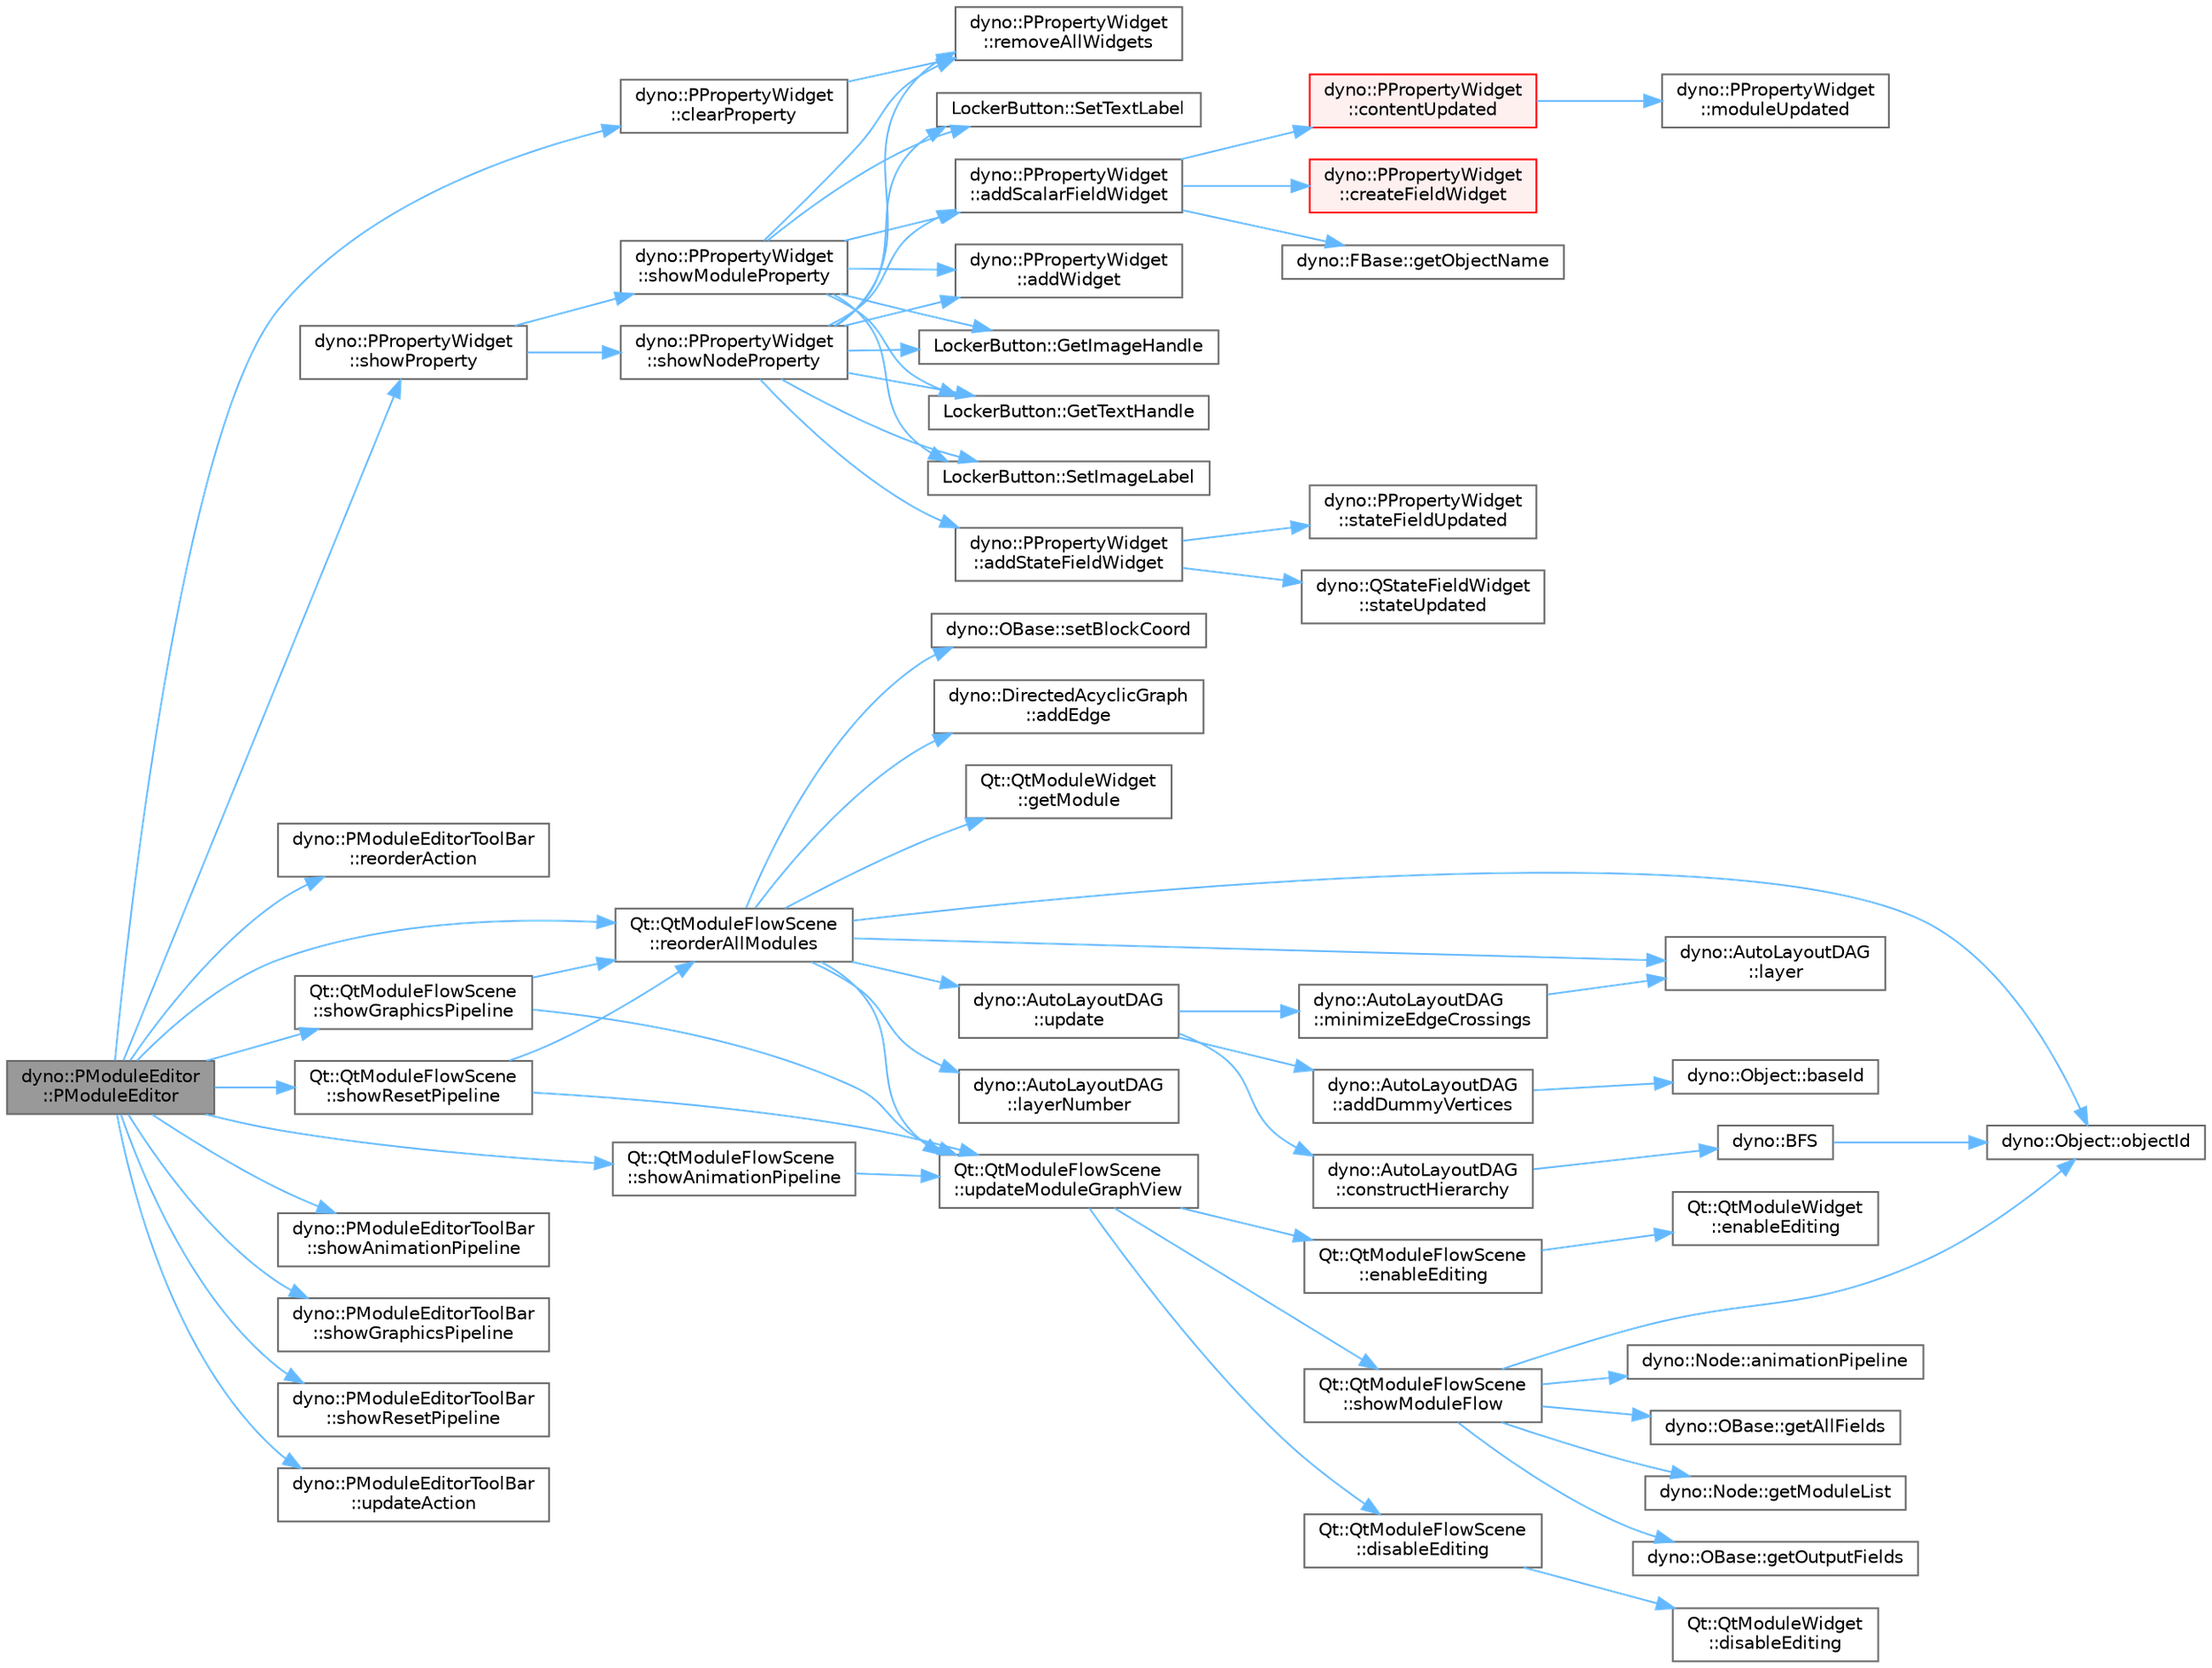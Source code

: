 digraph "dyno::PModuleEditor::PModuleEditor"
{
 // LATEX_PDF_SIZE
  bgcolor="transparent";
  edge [fontname=Helvetica,fontsize=10,labelfontname=Helvetica,labelfontsize=10];
  node [fontname=Helvetica,fontsize=10,shape=box,height=0.2,width=0.4];
  rankdir="LR";
  Node1 [id="Node000001",label="dyno::PModuleEditor\l::PModuleEditor",height=0.2,width=0.4,color="gray40", fillcolor="grey60", style="filled", fontcolor="black",tooltip=" "];
  Node1 -> Node2 [id="edge1_Node000001_Node000002",color="steelblue1",style="solid",tooltip=" "];
  Node2 [id="Node000002",label="dyno::PPropertyWidget\l::clearProperty",height=0.2,width=0.4,color="grey40", fillcolor="white", style="filled",URL="$classdyno_1_1_p_property_widget.html#a60e1d57db756fc1fe7cb72e345b2df9b",tooltip=" "];
  Node2 -> Node3 [id="edge2_Node000002_Node000003",color="steelblue1",style="solid",tooltip=" "];
  Node3 [id="Node000003",label="dyno::PPropertyWidget\l::removeAllWidgets",height=0.2,width=0.4,color="grey40", fillcolor="white", style="filled",URL="$classdyno_1_1_p_property_widget.html#a2f5db7f7dc59c1f9cc0dcb0cf551771e",tooltip=" "];
  Node1 -> Node4 [id="edge3_Node000001_Node000004",color="steelblue1",style="solid",tooltip=" "];
  Node4 [id="Node000004",label="dyno::PModuleEditorToolBar\l::reorderAction",height=0.2,width=0.4,color="grey40", fillcolor="white", style="filled",URL="$classdyno_1_1_p_module_editor_tool_bar.html#ad2d8851721c77087e1dc2452a6a8ffd3",tooltip=" "];
  Node1 -> Node5 [id="edge4_Node000001_Node000005",color="steelblue1",style="solid",tooltip=" "];
  Node5 [id="Node000005",label="Qt::QtModuleFlowScene\l::reorderAllModules",height=0.2,width=0.4,color="grey40", fillcolor="white", style="filled",URL="$class_qt_1_1_qt_module_flow_scene.html#a0213026fd0192eca76280c076f49b7da",tooltip=" "];
  Node5 -> Node6 [id="edge5_Node000005_Node000006",color="steelblue1",style="solid",tooltip=" "];
  Node6 [id="Node000006",label="dyno::DirectedAcyclicGraph\l::addEdge",height=0.2,width=0.4,color="grey40", fillcolor="white", style="filled",URL="$classdyno_1_1_directed_acyclic_graph.html#a4e9908833fad4fe38c120b09e55c4c21",tooltip=" "];
  Node5 -> Node7 [id="edge6_Node000005_Node000007",color="steelblue1",style="solid",tooltip=" "];
  Node7 [id="Node000007",label="Qt::QtModuleWidget\l::getModule",height=0.2,width=0.4,color="grey40", fillcolor="white", style="filled",URL="$class_qt_1_1_qt_module_widget.html#a0120ba29b5ef37acb4e1fac2c7d5872b",tooltip=" "];
  Node5 -> Node8 [id="edge7_Node000005_Node000008",color="steelblue1",style="solid",tooltip=" "];
  Node8 [id="Node000008",label="dyno::AutoLayoutDAG\l::layer",height=0.2,width=0.4,color="grey40", fillcolor="white", style="filled",URL="$classdyno_1_1_auto_layout_d_a_g.html#ad4b67a9399ee9a81fd99bb9c2891d81c",tooltip=" "];
  Node5 -> Node9 [id="edge8_Node000005_Node000009",color="steelblue1",style="solid",tooltip=" "];
  Node9 [id="Node000009",label="dyno::AutoLayoutDAG\l::layerNumber",height=0.2,width=0.4,color="grey40", fillcolor="white", style="filled",URL="$classdyno_1_1_auto_layout_d_a_g.html#a9f797817faeb0f26be778c6f39520b09",tooltip=" "];
  Node5 -> Node10 [id="edge9_Node000005_Node000010",color="steelblue1",style="solid",tooltip=" "];
  Node10 [id="Node000010",label="dyno::Object::objectId",height=0.2,width=0.4,color="grey40", fillcolor="white", style="filled",URL="$classdyno_1_1_object.html#a5105729f9f9faf65100b999d076418c8",tooltip=" "];
  Node5 -> Node11 [id="edge10_Node000005_Node000011",color="steelblue1",style="solid",tooltip=" "];
  Node11 [id="Node000011",label="dyno::OBase::setBlockCoord",height=0.2,width=0.4,color="grey40", fillcolor="white", style="filled",URL="$classdyno_1_1_o_base.html#a65605cdaab13c46e9f1600711f16277c",tooltip=" "];
  Node5 -> Node12 [id="edge11_Node000005_Node000012",color="steelblue1",style="solid",tooltip=" "];
  Node12 [id="Node000012",label="dyno::AutoLayoutDAG\l::update",height=0.2,width=0.4,color="grey40", fillcolor="white", style="filled",URL="$classdyno_1_1_auto_layout_d_a_g.html#a144ea09d5017263863cd47c9559067bd",tooltip=" "];
  Node12 -> Node13 [id="edge12_Node000012_Node000013",color="steelblue1",style="solid",tooltip=" "];
  Node13 [id="Node000013",label="dyno::AutoLayoutDAG\l::addDummyVertices",height=0.2,width=0.4,color="grey40", fillcolor="white", style="filled",URL="$classdyno_1_1_auto_layout_d_a_g.html#a63fb5cb89703c21d19a262f2110147c9",tooltip=" "];
  Node13 -> Node14 [id="edge13_Node000013_Node000014",color="steelblue1",style="solid",tooltip=" "];
  Node14 [id="Node000014",label="dyno::Object::baseId",height=0.2,width=0.4,color="grey40", fillcolor="white", style="filled",URL="$classdyno_1_1_object.html#a1c74670edfee2018cfa434a0a6380ed5",tooltip="Base Id."];
  Node12 -> Node15 [id="edge14_Node000012_Node000015",color="steelblue1",style="solid",tooltip=" "];
  Node15 [id="Node000015",label="dyno::AutoLayoutDAG\l::constructHierarchy",height=0.2,width=0.4,color="grey40", fillcolor="white", style="filled",URL="$classdyno_1_1_auto_layout_d_a_g.html#abc41454a06023bf8ef05c2ab31622a4e",tooltip=" "];
  Node15 -> Node16 [id="edge15_Node000015_Node000016",color="steelblue1",style="solid",tooltip=" "];
  Node16 [id="Node000016",label="dyno::BFS",height=0.2,width=0.4,color="grey40", fillcolor="white", style="filled",URL="$namespacedyno.html#a2ba944d6c3df427460d95bdad547ba57",tooltip=" "];
  Node16 -> Node10 [id="edge16_Node000016_Node000010",color="steelblue1",style="solid",tooltip=" "];
  Node12 -> Node17 [id="edge17_Node000012_Node000017",color="steelblue1",style="solid",tooltip=" "];
  Node17 [id="Node000017",label="dyno::AutoLayoutDAG\l::minimizeEdgeCrossings",height=0.2,width=0.4,color="grey40", fillcolor="white", style="filled",URL="$classdyno_1_1_auto_layout_d_a_g.html#a413e854742dfe61dae7a0cc66ae5b402",tooltip=" "];
  Node17 -> Node8 [id="edge18_Node000017_Node000008",color="steelblue1",style="solid",tooltip=" "];
  Node5 -> Node18 [id="edge19_Node000005_Node000018",color="steelblue1",style="solid",tooltip=" "];
  Node18 [id="Node000018",label="Qt::QtModuleFlowScene\l::updateModuleGraphView",height=0.2,width=0.4,color="grey40", fillcolor="white", style="filled",URL="$class_qt_1_1_qt_module_flow_scene.html#a5adb4cec576710a317f374c34d0e11b4",tooltip=" "];
  Node18 -> Node19 [id="edge20_Node000018_Node000019",color="steelblue1",style="solid",tooltip=" "];
  Node19 [id="Node000019",label="Qt::QtModuleFlowScene\l::disableEditing",height=0.2,width=0.4,color="grey40", fillcolor="white", style="filled",URL="$class_qt_1_1_qt_module_flow_scene.html#acbab255fddc6494e68f9d7d6ce37e7b3",tooltip=" "];
  Node19 -> Node20 [id="edge21_Node000019_Node000020",color="steelblue1",style="solid",tooltip=" "];
  Node20 [id="Node000020",label="Qt::QtModuleWidget\l::disableEditing",height=0.2,width=0.4,color="grey40", fillcolor="white", style="filled",URL="$class_qt_1_1_qt_module_widget.html#a6d92541b3413d8d0fc1fb4646b59fb8b",tooltip="When disabled, the scenegraph can not be affected by the corresponding GUI."];
  Node18 -> Node21 [id="edge22_Node000018_Node000021",color="steelblue1",style="solid",tooltip=" "];
  Node21 [id="Node000021",label="Qt::QtModuleFlowScene\l::enableEditing",height=0.2,width=0.4,color="grey40", fillcolor="white", style="filled",URL="$class_qt_1_1_qt_module_flow_scene.html#af836a7e6cb53649cf69eceaefffb2422",tooltip=" "];
  Node21 -> Node22 [id="edge23_Node000021_Node000022",color="steelblue1",style="solid",tooltip=" "];
  Node22 [id="Node000022",label="Qt::QtModuleWidget\l::enableEditing",height=0.2,width=0.4,color="grey40", fillcolor="white", style="filled",URL="$class_qt_1_1_qt_module_widget.html#a19b05d51b7d446e13cb50668b43f859d",tooltip="When enabled, the scenegraph can be updated as long as the corresponding GUI is updated."];
  Node18 -> Node23 [id="edge24_Node000018_Node000023",color="steelblue1",style="solid",tooltip=" "];
  Node23 [id="Node000023",label="Qt::QtModuleFlowScene\l::showModuleFlow",height=0.2,width=0.4,color="grey40", fillcolor="white", style="filled",URL="$class_qt_1_1_qt_module_flow_scene.html#ab47d437f682b9803944bd89b8accc29a",tooltip=" "];
  Node23 -> Node24 [id="edge25_Node000023_Node000024",color="steelblue1",style="solid",tooltip=" "];
  Node24 [id="Node000024",label="dyno::Node::animationPipeline",height=0.2,width=0.4,color="grey40", fillcolor="white", style="filled",URL="$classdyno_1_1_node.html#aba92798b2bb44a2afb84042ff83d753e",tooltip=" "];
  Node23 -> Node25 [id="edge26_Node000023_Node000025",color="steelblue1",style="solid",tooltip=" "];
  Node25 [id="Node000025",label="dyno::OBase::getAllFields",height=0.2,width=0.4,color="grey40", fillcolor="white", style="filled",URL="$classdyno_1_1_o_base.html#a26a92dccabfb97f51067aa945606281a",tooltip=" "];
  Node23 -> Node26 [id="edge27_Node000023_Node000026",color="steelblue1",style="solid",tooltip=" "];
  Node26 [id="Node000026",label="dyno::Node::getModuleList",height=0.2,width=0.4,color="grey40", fillcolor="white", style="filled",URL="$classdyno_1_1_node.html#a1d33561dd28263e7e987865f4ce5508e",tooltip=" "];
  Node23 -> Node27 [id="edge28_Node000023_Node000027",color="steelblue1",style="solid",tooltip=" "];
  Node27 [id="Node000027",label="dyno::OBase::getOutputFields",height=0.2,width=0.4,color="grey40", fillcolor="white", style="filled",URL="$classdyno_1_1_o_base.html#a3e429b5c73bc7ae8ef707cd40ac3a2e5",tooltip=" "];
  Node23 -> Node10 [id="edge29_Node000023_Node000010",color="steelblue1",style="solid",tooltip=" "];
  Node1 -> Node28 [id="edge30_Node000001_Node000028",color="steelblue1",style="solid",tooltip=" "];
  Node28 [id="Node000028",label="Qt::QtModuleFlowScene\l::showAnimationPipeline",height=0.2,width=0.4,color="grey40", fillcolor="white", style="filled",URL="$class_qt_1_1_qt_module_flow_scene.html#addeed20a2928406fac8349fc3489ea4a",tooltip=" "];
  Node28 -> Node18 [id="edge31_Node000028_Node000018",color="steelblue1",style="solid",tooltip=" "];
  Node1 -> Node29 [id="edge32_Node000001_Node000029",color="steelblue1",style="solid",tooltip=" "];
  Node29 [id="Node000029",label="dyno::PModuleEditorToolBar\l::showAnimationPipeline",height=0.2,width=0.4,color="grey40", fillcolor="white", style="filled",URL="$classdyno_1_1_p_module_editor_tool_bar.html#a8344d5964459436a5792b406f1c29bc1",tooltip=" "];
  Node1 -> Node30 [id="edge33_Node000001_Node000030",color="steelblue1",style="solid",tooltip=" "];
  Node30 [id="Node000030",label="Qt::QtModuleFlowScene\l::showGraphicsPipeline",height=0.2,width=0.4,color="grey40", fillcolor="white", style="filled",URL="$class_qt_1_1_qt_module_flow_scene.html#acd15be0b4f83b75d7f65d55b58803624",tooltip=" "];
  Node30 -> Node5 [id="edge34_Node000030_Node000005",color="steelblue1",style="solid",tooltip=" "];
  Node30 -> Node18 [id="edge35_Node000030_Node000018",color="steelblue1",style="solid",tooltip=" "];
  Node1 -> Node31 [id="edge36_Node000001_Node000031",color="steelblue1",style="solid",tooltip=" "];
  Node31 [id="Node000031",label="dyno::PModuleEditorToolBar\l::showGraphicsPipeline",height=0.2,width=0.4,color="grey40", fillcolor="white", style="filled",URL="$classdyno_1_1_p_module_editor_tool_bar.html#a51879776ff999e86f0f3c8793af06f50",tooltip=" "];
  Node1 -> Node32 [id="edge37_Node000001_Node000032",color="steelblue1",style="solid",tooltip=" "];
  Node32 [id="Node000032",label="dyno::PPropertyWidget\l::showProperty",height=0.2,width=0.4,color="grey40", fillcolor="white", style="filled",URL="$classdyno_1_1_p_property_widget.html#a0281bbdcdc49deb5b7b2d5ed25f770da",tooltip=" "];
  Node32 -> Node33 [id="edge38_Node000032_Node000033",color="steelblue1",style="solid",tooltip=" "];
  Node33 [id="Node000033",label="dyno::PPropertyWidget\l::showModuleProperty",height=0.2,width=0.4,color="grey40", fillcolor="white", style="filled",URL="$classdyno_1_1_p_property_widget.html#a24ab7e6691eac5b1f620eef9ed66273e",tooltip=" "];
  Node33 -> Node34 [id="edge39_Node000033_Node000034",color="steelblue1",style="solid",tooltip=" "];
  Node34 [id="Node000034",label="dyno::PPropertyWidget\l::addScalarFieldWidget",height=0.2,width=0.4,color="grey40", fillcolor="white", style="filled",URL="$classdyno_1_1_p_property_widget.html#acd088d209386cb84d9a6540507de9228",tooltip=" "];
  Node34 -> Node35 [id="edge40_Node000034_Node000035",color="steelblue1",style="solid",tooltip=" "];
  Node35 [id="Node000035",label="dyno::PPropertyWidget\l::contentUpdated",height=0.2,width=0.4,color="red", fillcolor="#FFF0F0", style="filled",URL="$classdyno_1_1_p_property_widget.html#a3dc378f318479fb81c1084faf6df767f",tooltip=" "];
  Node35 -> Node36 [id="edge41_Node000035_Node000036",color="steelblue1",style="solid",tooltip=" "];
  Node36 [id="Node000036",label="dyno::PPropertyWidget\l::moduleUpdated",height=0.2,width=0.4,color="grey40", fillcolor="white", style="filled",URL="$classdyno_1_1_p_property_widget.html#af23bf6697adc0616ef429beb0719f719",tooltip=" "];
  Node34 -> Node38 [id="edge42_Node000034_Node000038",color="steelblue1",style="solid",tooltip=" "];
  Node38 [id="Node000038",label="dyno::PPropertyWidget\l::createFieldWidget",height=0.2,width=0.4,color="red", fillcolor="#FFF0F0", style="filled",URL="$classdyno_1_1_p_property_widget.html#a863b6454d83b99642dab523d4a8cc6c3",tooltip=" "];
  Node34 -> Node41 [id="edge43_Node000034_Node000041",color="steelblue1",style="solid",tooltip=" "];
  Node41 [id="Node000041",label="dyno::FBase::getObjectName",height=0.2,width=0.4,color="grey40", fillcolor="white", style="filled",URL="$classdyno_1_1_f_base.html#a1142c17b3aa48a8f53280e4a0eb75992",tooltip=" "];
  Node33 -> Node42 [id="edge44_Node000033_Node000042",color="steelblue1",style="solid",tooltip=" "];
  Node42 [id="Node000042",label="dyno::PPropertyWidget\l::addWidget",height=0.2,width=0.4,color="grey40", fillcolor="white", style="filled",URL="$classdyno_1_1_p_property_widget.html#a64c642055df63685fdff4a38bb05546c",tooltip=" "];
  Node33 -> Node43 [id="edge45_Node000033_Node000043",color="steelblue1",style="solid",tooltip=" "];
  Node43 [id="Node000043",label="LockerButton::GetImageHandle",height=0.2,width=0.4,color="grey40", fillcolor="white", style="filled",URL="$class_locker_button.html#a26351e6b820e6580d8121ed584734235",tooltip=" "];
  Node33 -> Node44 [id="edge46_Node000033_Node000044",color="steelblue1",style="solid",tooltip=" "];
  Node44 [id="Node000044",label="LockerButton::GetTextHandle",height=0.2,width=0.4,color="grey40", fillcolor="white", style="filled",URL="$class_locker_button.html#acd4f820ab10fb9b19f2eb5e13904df84",tooltip=" "];
  Node33 -> Node3 [id="edge47_Node000033_Node000003",color="steelblue1",style="solid",tooltip=" "];
  Node33 -> Node45 [id="edge48_Node000033_Node000045",color="steelblue1",style="solid",tooltip=" "];
  Node45 [id="Node000045",label="LockerButton::SetImageLabel",height=0.2,width=0.4,color="grey40", fillcolor="white", style="filled",URL="$class_locker_button.html#a23e03e5ad6aafd27b3fc98e334322d5f",tooltip=" "];
  Node33 -> Node46 [id="edge49_Node000033_Node000046",color="steelblue1",style="solid",tooltip=" "];
  Node46 [id="Node000046",label="LockerButton::SetTextLabel",height=0.2,width=0.4,color="grey40", fillcolor="white", style="filled",URL="$class_locker_button.html#ad56d675ec14901d7bdad9b6344b0e39b",tooltip=" "];
  Node32 -> Node47 [id="edge50_Node000032_Node000047",color="steelblue1",style="solid",tooltip=" "];
  Node47 [id="Node000047",label="dyno::PPropertyWidget\l::showNodeProperty",height=0.2,width=0.4,color="grey40", fillcolor="white", style="filled",URL="$classdyno_1_1_p_property_widget.html#a9b6c7d8c1385a2d3a4c0f26681a870c6",tooltip=" "];
  Node47 -> Node34 [id="edge51_Node000047_Node000034",color="steelblue1",style="solid",tooltip=" "];
  Node47 -> Node48 [id="edge52_Node000047_Node000048",color="steelblue1",style="solid",tooltip=" "];
  Node48 [id="Node000048",label="dyno::PPropertyWidget\l::addStateFieldWidget",height=0.2,width=0.4,color="grey40", fillcolor="white", style="filled",URL="$classdyno_1_1_p_property_widget.html#a044f1160fe6763bafdebd240adb1d115",tooltip=" "];
  Node48 -> Node49 [id="edge53_Node000048_Node000049",color="steelblue1",style="solid",tooltip=" "];
  Node49 [id="Node000049",label="dyno::PPropertyWidget\l::stateFieldUpdated",height=0.2,width=0.4,color="grey40", fillcolor="white", style="filled",URL="$classdyno_1_1_p_property_widget.html#af4174e4c9e858451d82045f4d8a2d97f",tooltip=" "];
  Node48 -> Node50 [id="edge54_Node000048_Node000050",color="steelblue1",style="solid",tooltip=" "];
  Node50 [id="Node000050",label="dyno::QStateFieldWidget\l::stateUpdated",height=0.2,width=0.4,color="grey40", fillcolor="white", style="filled",URL="$classdyno_1_1_q_state_field_widget.html#a963224acc88e6364dd61d7981936dbaa",tooltip=" "];
  Node47 -> Node42 [id="edge55_Node000047_Node000042",color="steelblue1",style="solid",tooltip=" "];
  Node47 -> Node43 [id="edge56_Node000047_Node000043",color="steelblue1",style="solid",tooltip=" "];
  Node47 -> Node44 [id="edge57_Node000047_Node000044",color="steelblue1",style="solid",tooltip=" "];
  Node47 -> Node3 [id="edge58_Node000047_Node000003",color="steelblue1",style="solid",tooltip=" "];
  Node47 -> Node45 [id="edge59_Node000047_Node000045",color="steelblue1",style="solid",tooltip=" "];
  Node47 -> Node46 [id="edge60_Node000047_Node000046",color="steelblue1",style="solid",tooltip=" "];
  Node1 -> Node51 [id="edge61_Node000001_Node000051",color="steelblue1",style="solid",tooltip=" "];
  Node51 [id="Node000051",label="Qt::QtModuleFlowScene\l::showResetPipeline",height=0.2,width=0.4,color="grey40", fillcolor="white", style="filled",URL="$class_qt_1_1_qt_module_flow_scene.html#af7703705ba566378630cc46198ad6ed8",tooltip=" "];
  Node51 -> Node5 [id="edge62_Node000051_Node000005",color="steelblue1",style="solid",tooltip=" "];
  Node51 -> Node18 [id="edge63_Node000051_Node000018",color="steelblue1",style="solid",tooltip=" "];
  Node1 -> Node52 [id="edge64_Node000001_Node000052",color="steelblue1",style="solid",tooltip=" "];
  Node52 [id="Node000052",label="dyno::PModuleEditorToolBar\l::showResetPipeline",height=0.2,width=0.4,color="grey40", fillcolor="white", style="filled",URL="$classdyno_1_1_p_module_editor_tool_bar.html#a1317efa96dec68ceccd89bf7539c4269",tooltip=" "];
  Node1 -> Node53 [id="edge65_Node000001_Node000053",color="steelblue1",style="solid",tooltip=" "];
  Node53 [id="Node000053",label="dyno::PModuleEditorToolBar\l::updateAction",height=0.2,width=0.4,color="grey40", fillcolor="white", style="filled",URL="$classdyno_1_1_p_module_editor_tool_bar.html#a5488029938cf1c4b56e19bc280bfef85",tooltip=" "];
}
